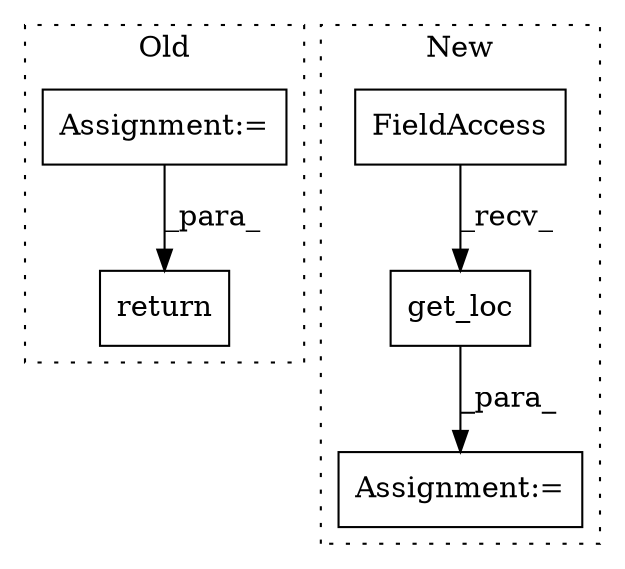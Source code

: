 digraph G {
subgraph cluster0 {
1 [label="return" a="41" s="9091" l="12" shape="box"];
4 [label="Assignment:=" a="7" s="8950" l="1" shape="box"];
label = "Old";
style="dotted";
}
subgraph cluster1 {
2 [label="get_loc" a="32" s="8806,8823" l="8,1" shape="box"];
3 [label="FieldAccess" a="22" s="8789" l="16" shape="box"];
5 [label="Assignment:=" a="7" s="8787" l="1" shape="box"];
label = "New";
style="dotted";
}
2 -> 5 [label="_para_"];
3 -> 2 [label="_recv_"];
4 -> 1 [label="_para_"];
}